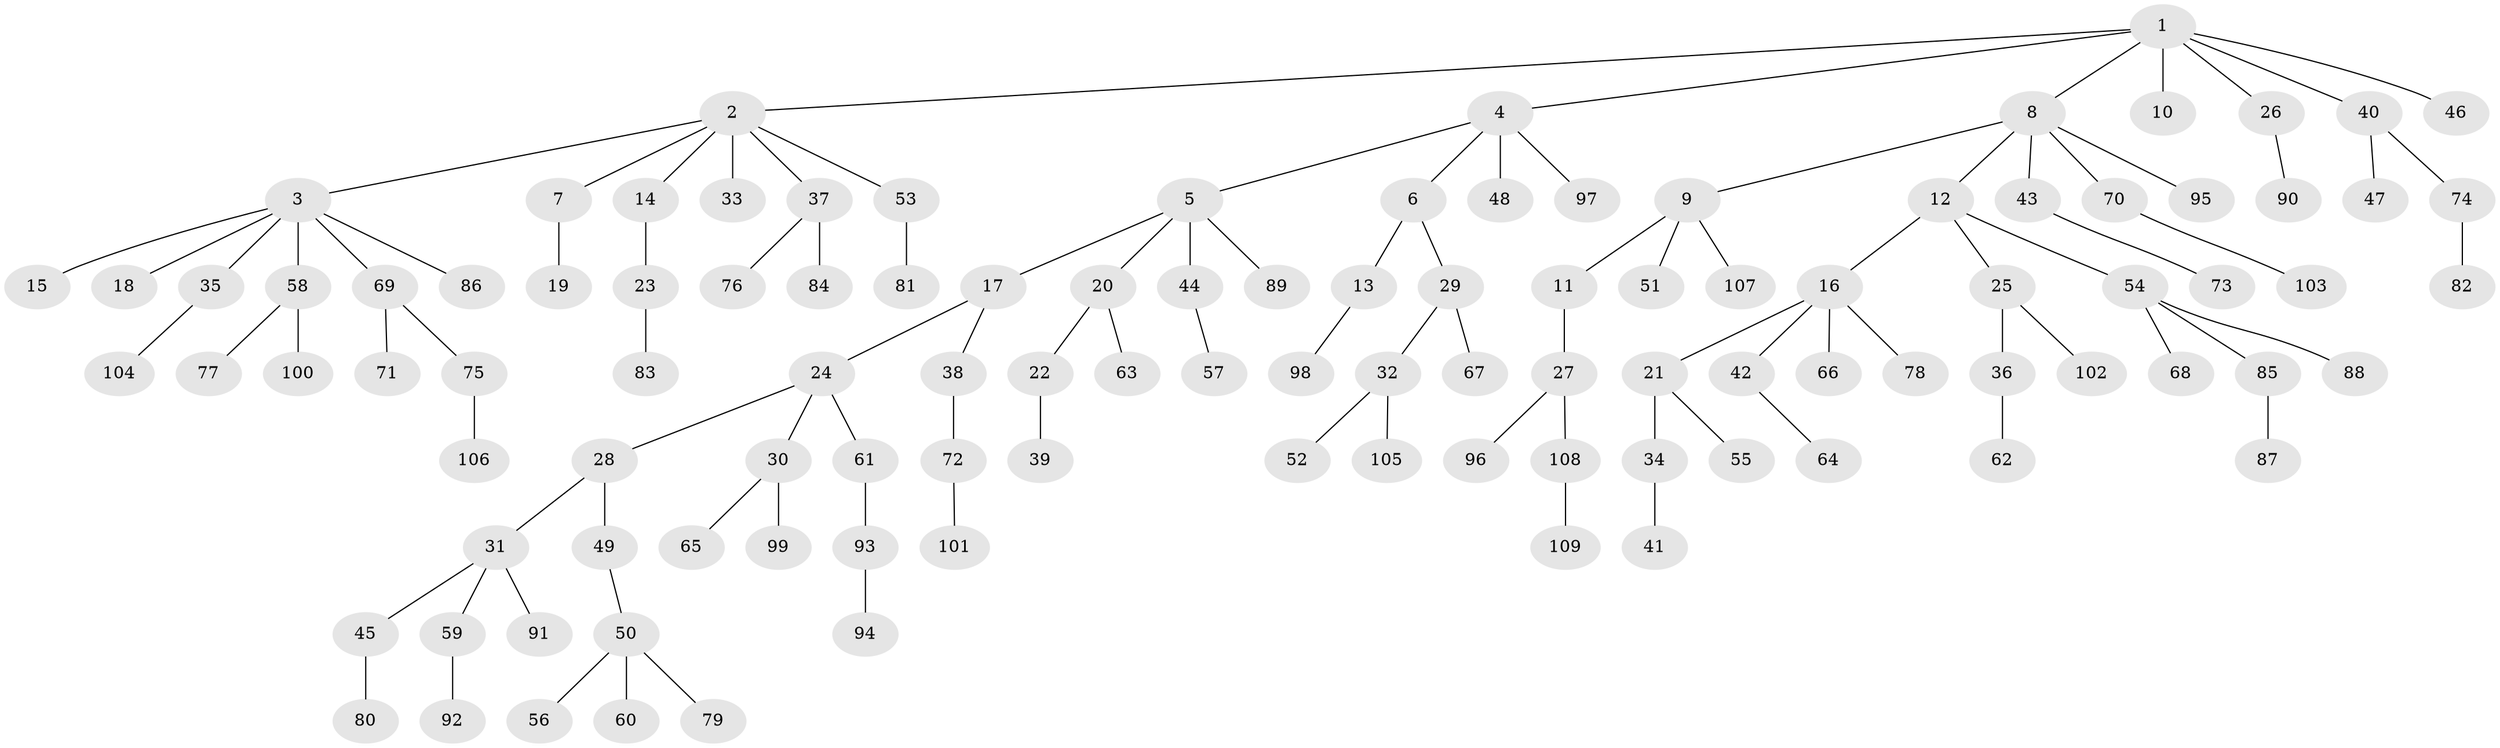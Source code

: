 // Generated by graph-tools (version 1.1) at 2025/02/03/09/25 03:02:16]
// undirected, 109 vertices, 108 edges
graph export_dot {
graph [start="1"]
  node [color=gray90,style=filled];
  1;
  2;
  3;
  4;
  5;
  6;
  7;
  8;
  9;
  10;
  11;
  12;
  13;
  14;
  15;
  16;
  17;
  18;
  19;
  20;
  21;
  22;
  23;
  24;
  25;
  26;
  27;
  28;
  29;
  30;
  31;
  32;
  33;
  34;
  35;
  36;
  37;
  38;
  39;
  40;
  41;
  42;
  43;
  44;
  45;
  46;
  47;
  48;
  49;
  50;
  51;
  52;
  53;
  54;
  55;
  56;
  57;
  58;
  59;
  60;
  61;
  62;
  63;
  64;
  65;
  66;
  67;
  68;
  69;
  70;
  71;
  72;
  73;
  74;
  75;
  76;
  77;
  78;
  79;
  80;
  81;
  82;
  83;
  84;
  85;
  86;
  87;
  88;
  89;
  90;
  91;
  92;
  93;
  94;
  95;
  96;
  97;
  98;
  99;
  100;
  101;
  102;
  103;
  104;
  105;
  106;
  107;
  108;
  109;
  1 -- 2;
  1 -- 4;
  1 -- 8;
  1 -- 10;
  1 -- 26;
  1 -- 40;
  1 -- 46;
  2 -- 3;
  2 -- 7;
  2 -- 14;
  2 -- 33;
  2 -- 37;
  2 -- 53;
  3 -- 15;
  3 -- 18;
  3 -- 35;
  3 -- 58;
  3 -- 69;
  3 -- 86;
  4 -- 5;
  4 -- 6;
  4 -- 48;
  4 -- 97;
  5 -- 17;
  5 -- 20;
  5 -- 44;
  5 -- 89;
  6 -- 13;
  6 -- 29;
  7 -- 19;
  8 -- 9;
  8 -- 12;
  8 -- 43;
  8 -- 70;
  8 -- 95;
  9 -- 11;
  9 -- 51;
  9 -- 107;
  11 -- 27;
  12 -- 16;
  12 -- 25;
  12 -- 54;
  13 -- 98;
  14 -- 23;
  16 -- 21;
  16 -- 42;
  16 -- 66;
  16 -- 78;
  17 -- 24;
  17 -- 38;
  20 -- 22;
  20 -- 63;
  21 -- 34;
  21 -- 55;
  22 -- 39;
  23 -- 83;
  24 -- 28;
  24 -- 30;
  24 -- 61;
  25 -- 36;
  25 -- 102;
  26 -- 90;
  27 -- 96;
  27 -- 108;
  28 -- 31;
  28 -- 49;
  29 -- 32;
  29 -- 67;
  30 -- 65;
  30 -- 99;
  31 -- 45;
  31 -- 59;
  31 -- 91;
  32 -- 52;
  32 -- 105;
  34 -- 41;
  35 -- 104;
  36 -- 62;
  37 -- 76;
  37 -- 84;
  38 -- 72;
  40 -- 47;
  40 -- 74;
  42 -- 64;
  43 -- 73;
  44 -- 57;
  45 -- 80;
  49 -- 50;
  50 -- 56;
  50 -- 60;
  50 -- 79;
  53 -- 81;
  54 -- 68;
  54 -- 85;
  54 -- 88;
  58 -- 77;
  58 -- 100;
  59 -- 92;
  61 -- 93;
  69 -- 71;
  69 -- 75;
  70 -- 103;
  72 -- 101;
  74 -- 82;
  75 -- 106;
  85 -- 87;
  93 -- 94;
  108 -- 109;
}
